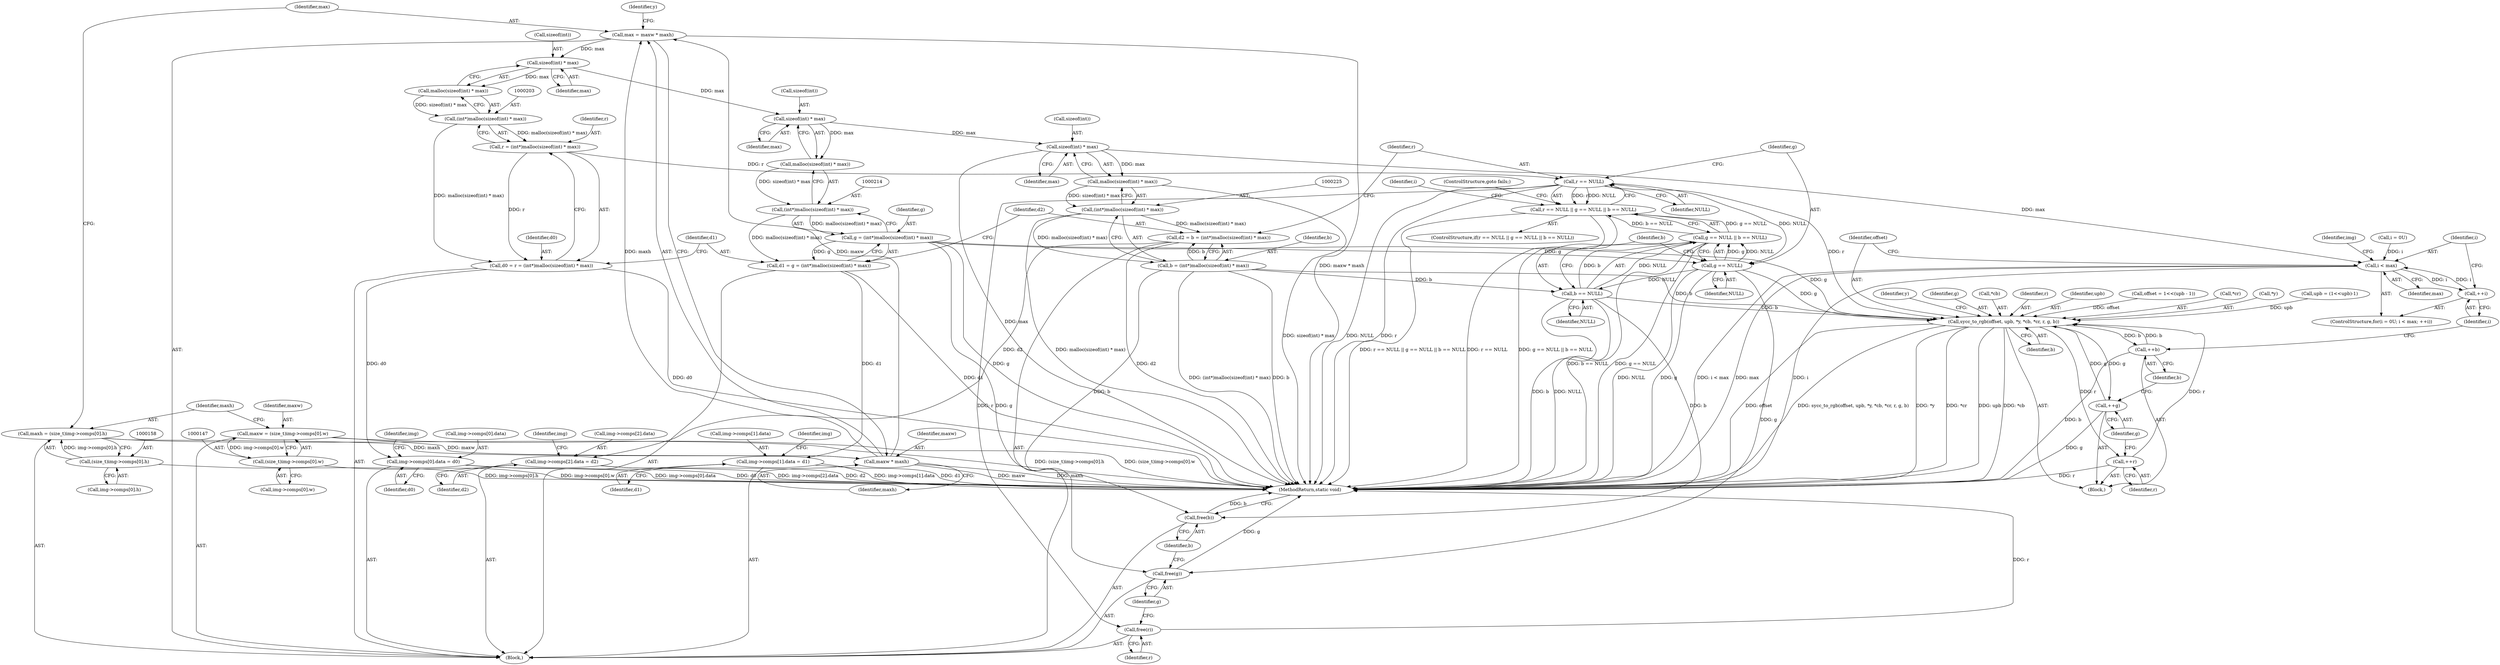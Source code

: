 digraph "0_openjpeg_15f081c89650dccee4aa4ae66f614c3fdb268767_2@API" {
"1000205" [label="(Call,sizeof(int) * max)"];
"1000166" [label="(Call,max = maxw * maxh)"];
"1000168" [label="(Call,maxw * maxh)"];
"1000144" [label="(Call,maxw = (size_t)img->comps[0].w)"];
"1000146" [label="(Call,(size_t)img->comps[0].w)"];
"1000155" [label="(Call,maxh = (size_t)img->comps[0].h)"];
"1000157" [label="(Call,(size_t)img->comps[0].h)"];
"1000204" [label="(Call,malloc(sizeof(int) * max))"];
"1000202" [label="(Call,(int*)malloc(sizeof(int) * max))"];
"1000198" [label="(Call,d0 = r = (int*)malloc(sizeof(int) * max))"];
"1000286" [label="(Call,img->comps[0].data = d0)"];
"1000200" [label="(Call,r = (int*)malloc(sizeof(int) * max))"];
"1000233" [label="(Call,r == NULL)"];
"1000232" [label="(Call,r == NULL || g == NULL || b == NULL)"];
"1000237" [label="(Call,g == NULL)"];
"1000236" [label="(Call,g == NULL || b == NULL)"];
"1000240" [label="(Call,b == NULL)"];
"1000254" [label="(Call,sycc_to_rgb(offset, upb, *y, *cb, *cr, r, g, b))"];
"1000272" [label="(Call,++r)"];
"1000274" [label="(Call,++g)"];
"1000276" [label="(Call,++b)"];
"1000340" [label="(Call,free(b))"];
"1000338" [label="(Call,free(g))"];
"1000336" [label="(Call,free(r))"];
"1000216" [label="(Call,sizeof(int) * max)"];
"1000215" [label="(Call,malloc(sizeof(int) * max))"];
"1000213" [label="(Call,(int*)malloc(sizeof(int) * max))"];
"1000209" [label="(Call,d1 = g = (int*)malloc(sizeof(int) * max))"];
"1000303" [label="(Call,img->comps[1].data = d1)"];
"1000211" [label="(Call,g = (int*)malloc(sizeof(int) * max))"];
"1000227" [label="(Call,sizeof(int) * max)"];
"1000226" [label="(Call,malloc(sizeof(int) * max))"];
"1000224" [label="(Call,(int*)malloc(sizeof(int) * max))"];
"1000220" [label="(Call,d2 = b = (int*)malloc(sizeof(int) * max))"];
"1000320" [label="(Call,img->comps[2].data = d2)"];
"1000222" [label="(Call,b = (int*)malloc(sizeof(int) * max))"];
"1000248" [label="(Call,i < max)"];
"1000251" [label="(Call,++i)"];
"1000249" [label="(Identifier,i)"];
"1000146" [label="(Call,(size_t)img->comps[0].w)"];
"1000339" [label="(Identifier,g)"];
"1000145" [label="(Identifier,maxw)"];
"1000242" [label="(Identifier,NULL)"];
"1000311" [label="(Identifier,d1)"];
"1000287" [label="(Call,img->comps[0].data)"];
"1000265" [label="(Identifier,b)"];
"1000170" [label="(Identifier,maxh)"];
"1000234" [label="(Identifier,r)"];
"1000166" [label="(Call,max = maxw * maxh)"];
"1000331" [label="(Identifier,img)"];
"1000294" [label="(Identifier,d0)"];
"1000159" [label="(Call,img->comps[0].h)"];
"1000255" [label="(Identifier,offset)"];
"1000263" [label="(Identifier,r)"];
"1000276" [label="(Call,++b)"];
"1000254" [label="(Call,sycc_to_rgb(offset, upb, *y, *cb, *cr, r, g, b))"];
"1000341" [label="(Identifier,b)"];
"1000213" [label="(Call,(int*)malloc(sizeof(int) * max))"];
"1000215" [label="(Call,malloc(sizeof(int) * max))"];
"1000251" [label="(Call,++i)"];
"1000205" [label="(Call,sizeof(int) * max)"];
"1000202" [label="(Call,(int*)malloc(sizeof(int) * max))"];
"1000201" [label="(Identifier,r)"];
"1000336" [label="(Call,free(r))"];
"1000256" [label="(Identifier,upb)"];
"1000130" [label="(Call,offset = 1<<(upb - 1))"];
"1000219" [label="(Identifier,max)"];
"1000286" [label="(Call,img->comps[0].data = d0)"];
"1000277" [label="(Identifier,b)"];
"1000240" [label="(Call,b == NULL)"];
"1000212" [label="(Identifier,g)"];
"1000222" [label="(Call,b = (int*)malloc(sizeof(int) * max))"];
"1000237" [label="(Call,g == NULL)"];
"1000206" [label="(Call,sizeof(int))"];
"1000338" [label="(Call,free(g))"];
"1000168" [label="(Call,maxw * maxh)"];
"1000245" [label="(Call,i = 0U)"];
"1000226" [label="(Call,malloc(sizeof(int) * max))"];
"1000273" [label="(Identifier,r)"];
"1000261" [label="(Call,*cr)"];
"1000230" [label="(Identifier,max)"];
"1000253" [label="(Block,)"];
"1000252" [label="(Identifier,i)"];
"1000157" [label="(Call,(size_t)img->comps[0].h)"];
"1000223" [label="(Identifier,b)"];
"1000211" [label="(Call,g = (int*)malloc(sizeof(int) * max))"];
"1000156" [label="(Identifier,maxh)"];
"1000316" [label="(Identifier,img)"];
"1000210" [label="(Identifier,d1)"];
"1000172" [label="(Identifier,y)"];
"1000241" [label="(Identifier,b)"];
"1000232" [label="(Call,r == NULL || g == NULL || b == NULL)"];
"1000209" [label="(Call,d1 = g = (int*)malloc(sizeof(int) * max))"];
"1000235" [label="(Identifier,NULL)"];
"1000340" [label="(Call,free(b))"];
"1000257" [label="(Call,*y)"];
"1000236" [label="(Call,g == NULL || b == NULL)"];
"1000137" [label="(Call,upb = (1<<upb)-1)"];
"1000303" [label="(Call,img->comps[1].data = d1)"];
"1000221" [label="(Identifier,d2)"];
"1000342" [label="(MethodReturn,static void)"];
"1000282" [label="(Identifier,img)"];
"1000199" [label="(Identifier,d0)"];
"1000155" [label="(Call,maxh = (size_t)img->comps[0].h)"];
"1000204" [label="(Call,malloc(sizeof(int) * max))"];
"1000144" [label="(Call,maxw = (size_t)img->comps[0].w)"];
"1000167" [label="(Identifier,max)"];
"1000208" [label="(Identifier,max)"];
"1000267" [label="(Identifier,y)"];
"1000274" [label="(Call,++g)"];
"1000238" [label="(Identifier,g)"];
"1000246" [label="(Identifier,i)"];
"1000239" [label="(Identifier,NULL)"];
"1000216" [label="(Call,sizeof(int) * max)"];
"1000264" [label="(Identifier,g)"];
"1000272" [label="(Call,++r)"];
"1000228" [label="(Call,sizeof(int))"];
"1000224" [label="(Call,(int*)malloc(sizeof(int) * max))"];
"1000233" [label="(Call,r == NULL)"];
"1000304" [label="(Call,img->comps[1].data)"];
"1000244" [label="(ControlStructure,for(i = 0U; i < max; ++i))"];
"1000320" [label="(Call,img->comps[2].data = d2)"];
"1000248" [label="(Call,i < max)"];
"1000250" [label="(Identifier,max)"];
"1000275" [label="(Identifier,g)"];
"1000299" [label="(Identifier,img)"];
"1000243" [label="(ControlStructure,goto fails;)"];
"1000321" [label="(Call,img->comps[2].data)"];
"1000148" [label="(Call,img->comps[0].w)"];
"1000198" [label="(Call,d0 = r = (int*)malloc(sizeof(int) * max))"];
"1000227" [label="(Call,sizeof(int) * max)"];
"1000220" [label="(Call,d2 = b = (int*)malloc(sizeof(int) * max))"];
"1000259" [label="(Call,*cb)"];
"1000328" [label="(Identifier,d2)"];
"1000169" [label="(Identifier,maxw)"];
"1000231" [label="(ControlStructure,if(r == NULL || g == NULL || b == NULL))"];
"1000337" [label="(Identifier,r)"];
"1000200" [label="(Call,r = (int*)malloc(sizeof(int) * max))"];
"1000103" [label="(Block,)"];
"1000217" [label="(Call,sizeof(int))"];
"1000205" -> "1000204"  [label="AST: "];
"1000205" -> "1000208"  [label="CFG: "];
"1000206" -> "1000205"  [label="AST: "];
"1000208" -> "1000205"  [label="AST: "];
"1000204" -> "1000205"  [label="CFG: "];
"1000205" -> "1000204"  [label="DDG: max"];
"1000166" -> "1000205"  [label="DDG: max"];
"1000205" -> "1000216"  [label="DDG: max"];
"1000166" -> "1000103"  [label="AST: "];
"1000166" -> "1000168"  [label="CFG: "];
"1000167" -> "1000166"  [label="AST: "];
"1000168" -> "1000166"  [label="AST: "];
"1000172" -> "1000166"  [label="CFG: "];
"1000166" -> "1000342"  [label="DDG: maxw * maxh"];
"1000168" -> "1000166"  [label="DDG: maxw"];
"1000168" -> "1000166"  [label="DDG: maxh"];
"1000168" -> "1000170"  [label="CFG: "];
"1000169" -> "1000168"  [label="AST: "];
"1000170" -> "1000168"  [label="AST: "];
"1000168" -> "1000342"  [label="DDG: maxw"];
"1000168" -> "1000342"  [label="DDG: maxh"];
"1000144" -> "1000168"  [label="DDG: maxw"];
"1000155" -> "1000168"  [label="DDG: maxh"];
"1000144" -> "1000103"  [label="AST: "];
"1000144" -> "1000146"  [label="CFG: "];
"1000145" -> "1000144"  [label="AST: "];
"1000146" -> "1000144"  [label="AST: "];
"1000156" -> "1000144"  [label="CFG: "];
"1000144" -> "1000342"  [label="DDG: (size_t)img->comps[0].w"];
"1000146" -> "1000144"  [label="DDG: img->comps[0].w"];
"1000146" -> "1000148"  [label="CFG: "];
"1000147" -> "1000146"  [label="AST: "];
"1000148" -> "1000146"  [label="AST: "];
"1000146" -> "1000342"  [label="DDG: img->comps[0].w"];
"1000155" -> "1000103"  [label="AST: "];
"1000155" -> "1000157"  [label="CFG: "];
"1000156" -> "1000155"  [label="AST: "];
"1000157" -> "1000155"  [label="AST: "];
"1000167" -> "1000155"  [label="CFG: "];
"1000155" -> "1000342"  [label="DDG: (size_t)img->comps[0].h"];
"1000157" -> "1000155"  [label="DDG: img->comps[0].h"];
"1000157" -> "1000159"  [label="CFG: "];
"1000158" -> "1000157"  [label="AST: "];
"1000159" -> "1000157"  [label="AST: "];
"1000157" -> "1000342"  [label="DDG: img->comps[0].h"];
"1000204" -> "1000202"  [label="AST: "];
"1000202" -> "1000204"  [label="CFG: "];
"1000204" -> "1000202"  [label="DDG: sizeof(int) * max"];
"1000202" -> "1000200"  [label="AST: "];
"1000203" -> "1000202"  [label="AST: "];
"1000200" -> "1000202"  [label="CFG: "];
"1000202" -> "1000198"  [label="DDG: malloc(sizeof(int) * max)"];
"1000202" -> "1000200"  [label="DDG: malloc(sizeof(int) * max)"];
"1000198" -> "1000103"  [label="AST: "];
"1000198" -> "1000200"  [label="CFG: "];
"1000199" -> "1000198"  [label="AST: "];
"1000200" -> "1000198"  [label="AST: "];
"1000210" -> "1000198"  [label="CFG: "];
"1000198" -> "1000342"  [label="DDG: d0"];
"1000200" -> "1000198"  [label="DDG: r"];
"1000198" -> "1000286"  [label="DDG: d0"];
"1000286" -> "1000103"  [label="AST: "];
"1000286" -> "1000294"  [label="CFG: "];
"1000287" -> "1000286"  [label="AST: "];
"1000294" -> "1000286"  [label="AST: "];
"1000299" -> "1000286"  [label="CFG: "];
"1000286" -> "1000342"  [label="DDG: d0"];
"1000286" -> "1000342"  [label="DDG: img->comps[0].data"];
"1000201" -> "1000200"  [label="AST: "];
"1000200" -> "1000233"  [label="DDG: r"];
"1000233" -> "1000232"  [label="AST: "];
"1000233" -> "1000235"  [label="CFG: "];
"1000234" -> "1000233"  [label="AST: "];
"1000235" -> "1000233"  [label="AST: "];
"1000238" -> "1000233"  [label="CFG: "];
"1000232" -> "1000233"  [label="CFG: "];
"1000233" -> "1000342"  [label="DDG: NULL"];
"1000233" -> "1000342"  [label="DDG: r"];
"1000233" -> "1000232"  [label="DDG: r"];
"1000233" -> "1000232"  [label="DDG: NULL"];
"1000233" -> "1000237"  [label="DDG: NULL"];
"1000233" -> "1000254"  [label="DDG: r"];
"1000233" -> "1000336"  [label="DDG: r"];
"1000232" -> "1000231"  [label="AST: "];
"1000232" -> "1000236"  [label="CFG: "];
"1000236" -> "1000232"  [label="AST: "];
"1000243" -> "1000232"  [label="CFG: "];
"1000246" -> "1000232"  [label="CFG: "];
"1000232" -> "1000342"  [label="DDG: g == NULL || b == NULL"];
"1000232" -> "1000342"  [label="DDG: r == NULL"];
"1000232" -> "1000342"  [label="DDG: r == NULL || g == NULL || b == NULL"];
"1000236" -> "1000232"  [label="DDG: g == NULL"];
"1000236" -> "1000232"  [label="DDG: b == NULL"];
"1000237" -> "1000236"  [label="AST: "];
"1000237" -> "1000239"  [label="CFG: "];
"1000238" -> "1000237"  [label="AST: "];
"1000239" -> "1000237"  [label="AST: "];
"1000241" -> "1000237"  [label="CFG: "];
"1000236" -> "1000237"  [label="CFG: "];
"1000237" -> "1000342"  [label="DDG: NULL"];
"1000237" -> "1000342"  [label="DDG: g"];
"1000237" -> "1000236"  [label="DDG: g"];
"1000237" -> "1000236"  [label="DDG: NULL"];
"1000211" -> "1000237"  [label="DDG: g"];
"1000237" -> "1000240"  [label="DDG: NULL"];
"1000237" -> "1000254"  [label="DDG: g"];
"1000237" -> "1000338"  [label="DDG: g"];
"1000236" -> "1000240"  [label="CFG: "];
"1000240" -> "1000236"  [label="AST: "];
"1000236" -> "1000342"  [label="DDG: g == NULL"];
"1000236" -> "1000342"  [label="DDG: b == NULL"];
"1000240" -> "1000236"  [label="DDG: b"];
"1000240" -> "1000236"  [label="DDG: NULL"];
"1000240" -> "1000242"  [label="CFG: "];
"1000241" -> "1000240"  [label="AST: "];
"1000242" -> "1000240"  [label="AST: "];
"1000240" -> "1000342"  [label="DDG: NULL"];
"1000240" -> "1000342"  [label="DDG: b"];
"1000222" -> "1000240"  [label="DDG: b"];
"1000240" -> "1000254"  [label="DDG: b"];
"1000240" -> "1000340"  [label="DDG: b"];
"1000254" -> "1000253"  [label="AST: "];
"1000254" -> "1000265"  [label="CFG: "];
"1000255" -> "1000254"  [label="AST: "];
"1000256" -> "1000254"  [label="AST: "];
"1000257" -> "1000254"  [label="AST: "];
"1000259" -> "1000254"  [label="AST: "];
"1000261" -> "1000254"  [label="AST: "];
"1000263" -> "1000254"  [label="AST: "];
"1000264" -> "1000254"  [label="AST: "];
"1000265" -> "1000254"  [label="AST: "];
"1000267" -> "1000254"  [label="CFG: "];
"1000254" -> "1000342"  [label="DDG: *cb"];
"1000254" -> "1000342"  [label="DDG: offset"];
"1000254" -> "1000342"  [label="DDG: sycc_to_rgb(offset, upb, *y, *cb, *cr, r, g, b)"];
"1000254" -> "1000342"  [label="DDG: *y"];
"1000254" -> "1000342"  [label="DDG: *cr"];
"1000254" -> "1000342"  [label="DDG: upb"];
"1000130" -> "1000254"  [label="DDG: offset"];
"1000137" -> "1000254"  [label="DDG: upb"];
"1000272" -> "1000254"  [label="DDG: r"];
"1000274" -> "1000254"  [label="DDG: g"];
"1000211" -> "1000254"  [label="DDG: g"];
"1000222" -> "1000254"  [label="DDG: b"];
"1000276" -> "1000254"  [label="DDG: b"];
"1000254" -> "1000272"  [label="DDG: r"];
"1000254" -> "1000274"  [label="DDG: g"];
"1000254" -> "1000276"  [label="DDG: b"];
"1000272" -> "1000253"  [label="AST: "];
"1000272" -> "1000273"  [label="CFG: "];
"1000273" -> "1000272"  [label="AST: "];
"1000275" -> "1000272"  [label="CFG: "];
"1000272" -> "1000342"  [label="DDG: r"];
"1000274" -> "1000253"  [label="AST: "];
"1000274" -> "1000275"  [label="CFG: "];
"1000275" -> "1000274"  [label="AST: "];
"1000277" -> "1000274"  [label="CFG: "];
"1000274" -> "1000342"  [label="DDG: g"];
"1000276" -> "1000253"  [label="AST: "];
"1000276" -> "1000277"  [label="CFG: "];
"1000277" -> "1000276"  [label="AST: "];
"1000252" -> "1000276"  [label="CFG: "];
"1000276" -> "1000342"  [label="DDG: b"];
"1000340" -> "1000103"  [label="AST: "];
"1000340" -> "1000341"  [label="CFG: "];
"1000341" -> "1000340"  [label="AST: "];
"1000342" -> "1000340"  [label="CFG: "];
"1000340" -> "1000342"  [label="DDG: b"];
"1000222" -> "1000340"  [label="DDG: b"];
"1000338" -> "1000103"  [label="AST: "];
"1000338" -> "1000339"  [label="CFG: "];
"1000339" -> "1000338"  [label="AST: "];
"1000341" -> "1000338"  [label="CFG: "];
"1000338" -> "1000342"  [label="DDG: g"];
"1000211" -> "1000338"  [label="DDG: g"];
"1000336" -> "1000103"  [label="AST: "];
"1000336" -> "1000337"  [label="CFG: "];
"1000337" -> "1000336"  [label="AST: "];
"1000339" -> "1000336"  [label="CFG: "];
"1000336" -> "1000342"  [label="DDG: r"];
"1000216" -> "1000215"  [label="AST: "];
"1000216" -> "1000219"  [label="CFG: "];
"1000217" -> "1000216"  [label="AST: "];
"1000219" -> "1000216"  [label="AST: "];
"1000215" -> "1000216"  [label="CFG: "];
"1000216" -> "1000215"  [label="DDG: max"];
"1000216" -> "1000227"  [label="DDG: max"];
"1000215" -> "1000213"  [label="AST: "];
"1000213" -> "1000215"  [label="CFG: "];
"1000215" -> "1000213"  [label="DDG: sizeof(int) * max"];
"1000213" -> "1000211"  [label="AST: "];
"1000214" -> "1000213"  [label="AST: "];
"1000211" -> "1000213"  [label="CFG: "];
"1000213" -> "1000209"  [label="DDG: malloc(sizeof(int) * max)"];
"1000213" -> "1000211"  [label="DDG: malloc(sizeof(int) * max)"];
"1000209" -> "1000103"  [label="AST: "];
"1000209" -> "1000211"  [label="CFG: "];
"1000210" -> "1000209"  [label="AST: "];
"1000211" -> "1000209"  [label="AST: "];
"1000221" -> "1000209"  [label="CFG: "];
"1000209" -> "1000342"  [label="DDG: d1"];
"1000211" -> "1000209"  [label="DDG: g"];
"1000209" -> "1000303"  [label="DDG: d1"];
"1000303" -> "1000103"  [label="AST: "];
"1000303" -> "1000311"  [label="CFG: "];
"1000304" -> "1000303"  [label="AST: "];
"1000311" -> "1000303"  [label="AST: "];
"1000316" -> "1000303"  [label="CFG: "];
"1000303" -> "1000342"  [label="DDG: img->comps[1].data"];
"1000303" -> "1000342"  [label="DDG: d1"];
"1000212" -> "1000211"  [label="AST: "];
"1000211" -> "1000342"  [label="DDG: g"];
"1000227" -> "1000226"  [label="AST: "];
"1000227" -> "1000230"  [label="CFG: "];
"1000228" -> "1000227"  [label="AST: "];
"1000230" -> "1000227"  [label="AST: "];
"1000226" -> "1000227"  [label="CFG: "];
"1000227" -> "1000342"  [label="DDG: max"];
"1000227" -> "1000226"  [label="DDG: max"];
"1000227" -> "1000248"  [label="DDG: max"];
"1000226" -> "1000224"  [label="AST: "];
"1000224" -> "1000226"  [label="CFG: "];
"1000226" -> "1000342"  [label="DDG: sizeof(int) * max"];
"1000226" -> "1000224"  [label="DDG: sizeof(int) * max"];
"1000224" -> "1000222"  [label="AST: "];
"1000225" -> "1000224"  [label="AST: "];
"1000222" -> "1000224"  [label="CFG: "];
"1000224" -> "1000342"  [label="DDG: malloc(sizeof(int) * max)"];
"1000224" -> "1000220"  [label="DDG: malloc(sizeof(int) * max)"];
"1000224" -> "1000222"  [label="DDG: malloc(sizeof(int) * max)"];
"1000220" -> "1000103"  [label="AST: "];
"1000220" -> "1000222"  [label="CFG: "];
"1000221" -> "1000220"  [label="AST: "];
"1000222" -> "1000220"  [label="AST: "];
"1000234" -> "1000220"  [label="CFG: "];
"1000220" -> "1000342"  [label="DDG: d2"];
"1000222" -> "1000220"  [label="DDG: b"];
"1000220" -> "1000320"  [label="DDG: d2"];
"1000320" -> "1000103"  [label="AST: "];
"1000320" -> "1000328"  [label="CFG: "];
"1000321" -> "1000320"  [label="AST: "];
"1000328" -> "1000320"  [label="AST: "];
"1000331" -> "1000320"  [label="CFG: "];
"1000320" -> "1000342"  [label="DDG: d2"];
"1000320" -> "1000342"  [label="DDG: img->comps[2].data"];
"1000223" -> "1000222"  [label="AST: "];
"1000222" -> "1000342"  [label="DDG: b"];
"1000222" -> "1000342"  [label="DDG: (int*)malloc(sizeof(int) * max)"];
"1000248" -> "1000244"  [label="AST: "];
"1000248" -> "1000250"  [label="CFG: "];
"1000249" -> "1000248"  [label="AST: "];
"1000250" -> "1000248"  [label="AST: "];
"1000255" -> "1000248"  [label="CFG: "];
"1000282" -> "1000248"  [label="CFG: "];
"1000248" -> "1000342"  [label="DDG: i < max"];
"1000248" -> "1000342"  [label="DDG: max"];
"1000248" -> "1000342"  [label="DDG: i"];
"1000251" -> "1000248"  [label="DDG: i"];
"1000245" -> "1000248"  [label="DDG: i"];
"1000248" -> "1000251"  [label="DDG: i"];
"1000251" -> "1000244"  [label="AST: "];
"1000251" -> "1000252"  [label="CFG: "];
"1000252" -> "1000251"  [label="AST: "];
"1000249" -> "1000251"  [label="CFG: "];
}
